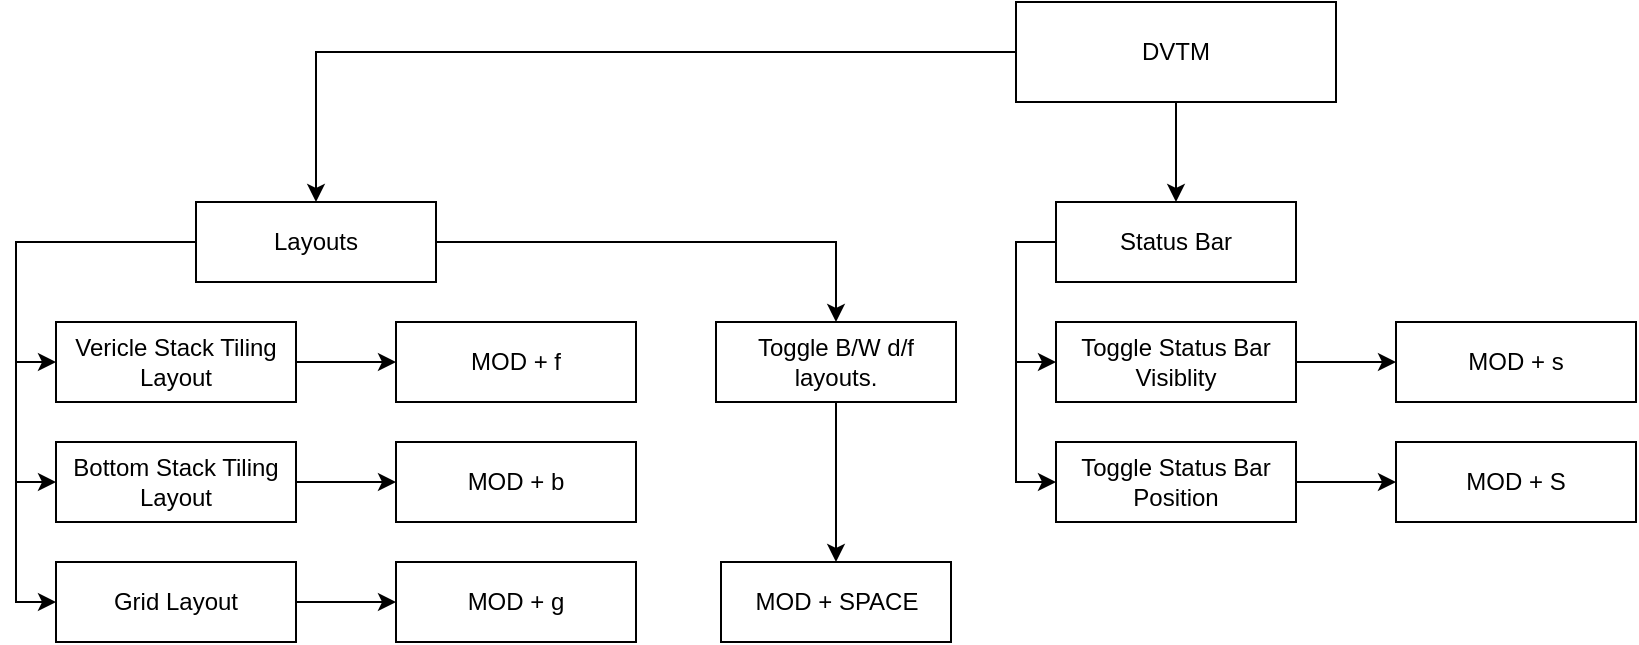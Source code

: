 <mxfile version="13.9.9" type="github"><diagram id="5HQO6fMv93TUa66giTh-" name="Page-1"><mxGraphModel dx="1143" dy="646" grid="1" gridSize="10" guides="1" tooltips="1" connect="1" arrows="1" fold="1" page="1" pageScale="1" pageWidth="850" pageHeight="1100" math="0" shadow="0"><root><mxCell id="0"/><mxCell id="1" parent="0"/><mxCell id="dhdiGsiSs7H3bjmi2vra-4" style="edgeStyle=orthogonalEdgeStyle;rounded=0;orthogonalLoop=1;jettySize=auto;html=1;exitX=0;exitY=0.5;exitDx=0;exitDy=0;entryX=0.5;entryY=0;entryDx=0;entryDy=0;" edge="1" parent="1" source="dhdiGsiSs7H3bjmi2vra-1" target="dhdiGsiSs7H3bjmi2vra-3"><mxGeometry relative="1" as="geometry"/></mxCell><mxCell id="dhdiGsiSs7H3bjmi2vra-26" style="edgeStyle=orthogonalEdgeStyle;rounded=0;orthogonalLoop=1;jettySize=auto;html=1;exitX=0.5;exitY=1;exitDx=0;exitDy=0;entryX=0.5;entryY=0;entryDx=0;entryDy=0;" edge="1" parent="1" source="dhdiGsiSs7H3bjmi2vra-1" target="dhdiGsiSs7H3bjmi2vra-25"><mxGeometry relative="1" as="geometry"/></mxCell><mxCell id="dhdiGsiSs7H3bjmi2vra-1" value="DVTM" style="rounded=0;whiteSpace=wrap;html=1;" vertex="1" parent="1"><mxGeometry x="550" y="90" width="160" height="50" as="geometry"/></mxCell><mxCell id="dhdiGsiSs7H3bjmi2vra-7" style="edgeStyle=orthogonalEdgeStyle;rounded=0;orthogonalLoop=1;jettySize=auto;html=1;exitX=0;exitY=0.75;exitDx=0;exitDy=0;entryX=0;entryY=0.5;entryDx=0;entryDy=0;" edge="1" parent="1" source="dhdiGsiSs7H3bjmi2vra-3" target="dhdiGsiSs7H3bjmi2vra-5"><mxGeometry relative="1" as="geometry"><Array as="points"><mxPoint x="140" y="210"/><mxPoint x="50" y="210"/><mxPoint x="50" y="270"/></Array></mxGeometry></mxCell><mxCell id="dhdiGsiSs7H3bjmi2vra-13" style="edgeStyle=orthogonalEdgeStyle;rounded=0;orthogonalLoop=1;jettySize=auto;html=1;exitX=0;exitY=0.5;exitDx=0;exitDy=0;entryX=0;entryY=0.5;entryDx=0;entryDy=0;" edge="1" parent="1" source="dhdiGsiSs7H3bjmi2vra-3" target="dhdiGsiSs7H3bjmi2vra-11"><mxGeometry relative="1" as="geometry"/></mxCell><mxCell id="dhdiGsiSs7H3bjmi2vra-17" style="edgeStyle=orthogonalEdgeStyle;rounded=0;orthogonalLoop=1;jettySize=auto;html=1;exitX=0;exitY=0.5;exitDx=0;exitDy=0;entryX=0;entryY=0.5;entryDx=0;entryDy=0;" edge="1" parent="1" source="dhdiGsiSs7H3bjmi2vra-3" target="dhdiGsiSs7H3bjmi2vra-16"><mxGeometry relative="1" as="geometry"/></mxCell><mxCell id="dhdiGsiSs7H3bjmi2vra-21" style="edgeStyle=orthogonalEdgeStyle;rounded=0;orthogonalLoop=1;jettySize=auto;html=1;exitX=1;exitY=0.5;exitDx=0;exitDy=0;entryX=0.5;entryY=0;entryDx=0;entryDy=0;" edge="1" parent="1" source="dhdiGsiSs7H3bjmi2vra-3" target="dhdiGsiSs7H3bjmi2vra-20"><mxGeometry relative="1" as="geometry"/></mxCell><mxCell id="dhdiGsiSs7H3bjmi2vra-3" value="Layouts" style="rounded=0;whiteSpace=wrap;html=1;" vertex="1" parent="1"><mxGeometry x="140" y="190" width="120" height="40" as="geometry"/></mxCell><mxCell id="dhdiGsiSs7H3bjmi2vra-8" style="edgeStyle=orthogonalEdgeStyle;rounded=0;orthogonalLoop=1;jettySize=auto;html=1;exitX=1;exitY=0.5;exitDx=0;exitDy=0;entryX=0;entryY=0.5;entryDx=0;entryDy=0;" edge="1" parent="1" source="dhdiGsiSs7H3bjmi2vra-5" target="dhdiGsiSs7H3bjmi2vra-6"><mxGeometry relative="1" as="geometry"/></mxCell><mxCell id="dhdiGsiSs7H3bjmi2vra-5" value="Vericle Stack Tiling Layout" style="rounded=0;whiteSpace=wrap;html=1;" vertex="1" parent="1"><mxGeometry x="70" y="250" width="120" height="40" as="geometry"/></mxCell><mxCell id="dhdiGsiSs7H3bjmi2vra-6" value="MOD + f" style="rounded=0;whiteSpace=wrap;html=1;" vertex="1" parent="1"><mxGeometry x="240" y="250" width="120" height="40" as="geometry"/></mxCell><mxCell id="dhdiGsiSs7H3bjmi2vra-9" value="MOD + b" style="rounded=0;whiteSpace=wrap;html=1;" vertex="1" parent="1"><mxGeometry x="240" y="310" width="120" height="40" as="geometry"/></mxCell><mxCell id="dhdiGsiSs7H3bjmi2vra-10" style="edgeStyle=orthogonalEdgeStyle;rounded=0;orthogonalLoop=1;jettySize=auto;html=1;exitX=1;exitY=0.5;exitDx=0;exitDy=0;entryX=0;entryY=0.5;entryDx=0;entryDy=0;" edge="1" source="dhdiGsiSs7H3bjmi2vra-11" target="dhdiGsiSs7H3bjmi2vra-9" parent="1"><mxGeometry relative="1" as="geometry"/></mxCell><mxCell id="dhdiGsiSs7H3bjmi2vra-11" value="Bottom Stack Tiling Layout" style="rounded=0;whiteSpace=wrap;html=1;" vertex="1" parent="1"><mxGeometry x="70" y="310" width="120" height="40" as="geometry"/></mxCell><mxCell id="dhdiGsiSs7H3bjmi2vra-14" value="&lt;div&gt;MOD + g&lt;/div&gt;" style="rounded=0;whiteSpace=wrap;html=1;" vertex="1" parent="1"><mxGeometry x="240" y="370" width="120" height="40" as="geometry"/></mxCell><mxCell id="dhdiGsiSs7H3bjmi2vra-15" style="edgeStyle=orthogonalEdgeStyle;rounded=0;orthogonalLoop=1;jettySize=auto;html=1;exitX=1;exitY=0.5;exitDx=0;exitDy=0;entryX=0;entryY=0.5;entryDx=0;entryDy=0;" edge="1" source="dhdiGsiSs7H3bjmi2vra-16" target="dhdiGsiSs7H3bjmi2vra-14" parent="1"><mxGeometry relative="1" as="geometry"/></mxCell><mxCell id="dhdiGsiSs7H3bjmi2vra-16" value="Grid Layout" style="rounded=0;whiteSpace=wrap;html=1;" vertex="1" parent="1"><mxGeometry x="70" y="370" width="120" height="40" as="geometry"/></mxCell><mxCell id="dhdiGsiSs7H3bjmi2vra-24" style="edgeStyle=orthogonalEdgeStyle;rounded=0;orthogonalLoop=1;jettySize=auto;html=1;exitX=0.5;exitY=1;exitDx=0;exitDy=0;entryX=0.5;entryY=0;entryDx=0;entryDy=0;" edge="1" parent="1" source="dhdiGsiSs7H3bjmi2vra-20" target="dhdiGsiSs7H3bjmi2vra-22"><mxGeometry relative="1" as="geometry"/></mxCell><mxCell id="dhdiGsiSs7H3bjmi2vra-20" value="Toggle B/W d/f layouts." style="rounded=0;whiteSpace=wrap;html=1;" vertex="1" parent="1"><mxGeometry x="400" y="250" width="120" height="40" as="geometry"/></mxCell><mxCell id="dhdiGsiSs7H3bjmi2vra-22" value="MOD + SPACE" style="rounded=0;whiteSpace=wrap;html=1;" vertex="1" parent="1"><mxGeometry x="402.5" y="370" width="115" height="40" as="geometry"/></mxCell><mxCell id="dhdiGsiSs7H3bjmi2vra-30" style="edgeStyle=orthogonalEdgeStyle;rounded=0;orthogonalLoop=1;jettySize=auto;html=1;exitX=0;exitY=0.5;exitDx=0;exitDy=0;entryX=0;entryY=0.5;entryDx=0;entryDy=0;" edge="1" parent="1" source="dhdiGsiSs7H3bjmi2vra-25" target="dhdiGsiSs7H3bjmi2vra-28"><mxGeometry relative="1" as="geometry"/></mxCell><mxCell id="dhdiGsiSs7H3bjmi2vra-34" style="edgeStyle=orthogonalEdgeStyle;rounded=0;orthogonalLoop=1;jettySize=auto;html=1;exitX=0;exitY=0.5;exitDx=0;exitDy=0;entryX=0;entryY=0.5;entryDx=0;entryDy=0;" edge="1" parent="1" source="dhdiGsiSs7H3bjmi2vra-25" target="dhdiGsiSs7H3bjmi2vra-32"><mxGeometry relative="1" as="geometry"/></mxCell><mxCell id="dhdiGsiSs7H3bjmi2vra-25" value="Status Bar" style="rounded=0;whiteSpace=wrap;html=1;" vertex="1" parent="1"><mxGeometry x="570" y="190" width="120" height="40" as="geometry"/></mxCell><mxCell id="dhdiGsiSs7H3bjmi2vra-27" style="edgeStyle=orthogonalEdgeStyle;rounded=0;orthogonalLoop=1;jettySize=auto;html=1;exitX=1;exitY=0.5;exitDx=0;exitDy=0;entryX=0;entryY=0.5;entryDx=0;entryDy=0;" edge="1" source="dhdiGsiSs7H3bjmi2vra-28" target="dhdiGsiSs7H3bjmi2vra-29" parent="1"><mxGeometry relative="1" as="geometry"/></mxCell><mxCell id="dhdiGsiSs7H3bjmi2vra-28" value="Toggle Status Bar Visiblity" style="rounded=0;whiteSpace=wrap;html=1;" vertex="1" parent="1"><mxGeometry x="570" y="250" width="120" height="40" as="geometry"/></mxCell><mxCell id="dhdiGsiSs7H3bjmi2vra-29" value="MOD + s" style="rounded=0;whiteSpace=wrap;html=1;" vertex="1" parent="1"><mxGeometry x="740" y="250" width="120" height="40" as="geometry"/></mxCell><mxCell id="dhdiGsiSs7H3bjmi2vra-31" style="edgeStyle=orthogonalEdgeStyle;rounded=0;orthogonalLoop=1;jettySize=auto;html=1;exitX=1;exitY=0.5;exitDx=0;exitDy=0;entryX=0;entryY=0.5;entryDx=0;entryDy=0;" edge="1" source="dhdiGsiSs7H3bjmi2vra-32" target="dhdiGsiSs7H3bjmi2vra-33" parent="1"><mxGeometry relative="1" as="geometry"/></mxCell><mxCell id="dhdiGsiSs7H3bjmi2vra-32" value="Toggle Status Bar Position" style="rounded=0;whiteSpace=wrap;html=1;" vertex="1" parent="1"><mxGeometry x="570" y="310" width="120" height="40" as="geometry"/></mxCell><mxCell id="dhdiGsiSs7H3bjmi2vra-33" value="MOD + S" style="rounded=0;whiteSpace=wrap;html=1;" vertex="1" parent="1"><mxGeometry x="740" y="310" width="120" height="40" as="geometry"/></mxCell></root></mxGraphModel></diagram></mxfile>